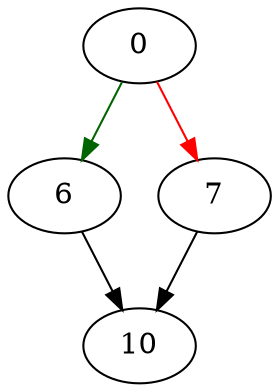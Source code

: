 strict digraph "sqlite3OsInit" {
	// Node definitions.
	0 [entry=true];
	6;
	7;
	10;

	// Edge definitions.
	0 -> 6 [
		color=darkgreen
		cond=true
	];
	0 -> 7 [
		color=red
		cond=false
	];
	6 -> 10;
	7 -> 10;
}